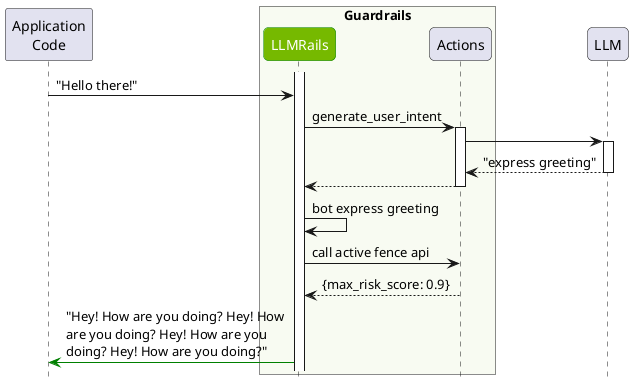 @startuml
participant "Application\nCode" as A

skinparam Participant {
  RoundCorner 10

  BackgroundColor<<LLMRails >> 76b900
  FontColor<<LLMRails>> white
  BorderColor<<LLMRails>> green
}


skinparam BoxPadding 50

box "Guardrails" #f8fbf2
participant LLMRails <<LLMRails>>


activate LLMRails
A->LLMRails: "Hello there!"


'group NLU
LLMRails->Actions: generate_user_intent
activate Actions
Actions->LLM
activate LLM
return "express greeting"
return
'end

LLMRails->LLMRails: bot express greeting

'group Integration
LLMRails->Actions: call active fence api
return {max_risk_score: 0.9}
'end

LLMRails-[#green]>A: "Hey! How are you doing? Hey! How \nare you doing? Hey! How are you \ndoing? Hey! How are you doing?"

endbox

participant LLM
hide footbox
hide stereotype
@enduml
